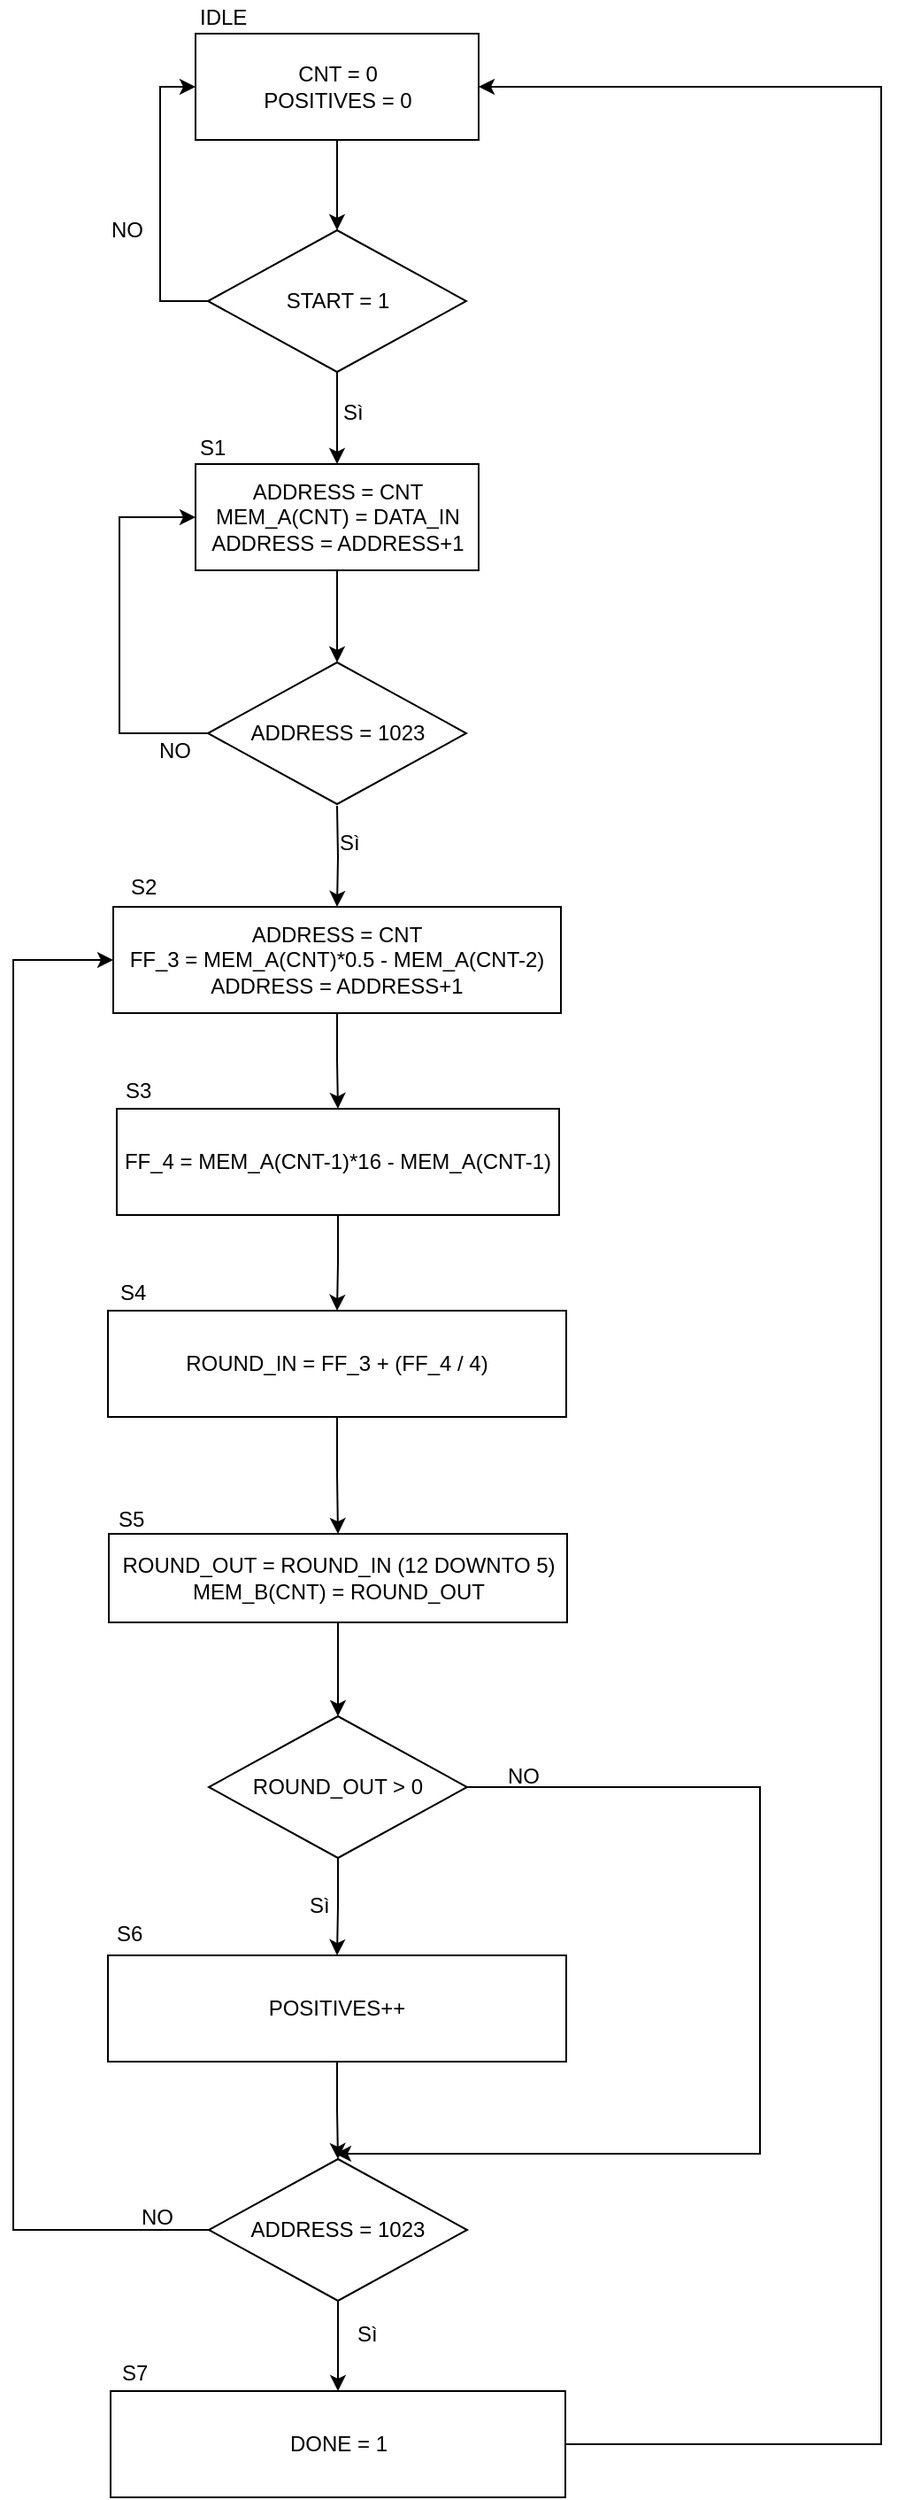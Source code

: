 <mxfile version="10.6.3" type="github"><diagram id="Q2Cqu0K0B7bjCWtc9zZl" name="Page-1"><mxGraphModel dx="1250" dy="555" grid="1" gridSize="10" guides="1" tooltips="1" connect="1" arrows="1" fold="1" page="1" pageScale="1" pageWidth="827" pageHeight="1169" math="0" shadow="0"><root><mxCell id="0"/><mxCell id="1" parent="0"/><mxCell id="Qgo2Yb9ARhmask6T_yiK-40" style="edgeStyle=orthogonalEdgeStyle;rounded=0;orthogonalLoop=1;jettySize=auto;html=1;exitX=0.5;exitY=1;exitDx=0;exitDy=0;entryX=0.5;entryY=0;entryDx=0;entryDy=0;" parent="1" source="Qgo2Yb9ARhmask6T_yiK-1" target="Qgo2Yb9ARhmask6T_yiK-38" edge="1"><mxGeometry relative="1" as="geometry"/></mxCell><mxCell id="Qgo2Yb9ARhmask6T_yiK-1" value="&lt;div&gt;CNT = 0&lt;/div&gt;&lt;div&gt;POSITIVES = 0&lt;br&gt;&lt;/div&gt;" style="rounded=0;whiteSpace=wrap;html=1;" parent="1" vertex="1"><mxGeometry x="270.5" y="95" width="160" height="60" as="geometry"/></mxCell><mxCell id="Qgo2Yb9ARhmask6T_yiK-2" value="IDLE" style="text;html=1;resizable=0;points=[];autosize=1;align=left;verticalAlign=top;spacingTop=-4;" parent="1" vertex="1"><mxGeometry x="270.5" y="76" width="40" height="20" as="geometry"/></mxCell><mxCell id="Qgo2Yb9ARhmask6T_yiK-7" style="edgeStyle=orthogonalEdgeStyle;rounded=0;orthogonalLoop=1;jettySize=auto;html=1;exitX=0.5;exitY=1;exitDx=0;exitDy=0;entryX=0.5;entryY=0;entryDx=0;entryDy=0;" parent="1" source="Qgo2Yb9ARhmask6T_yiK-8" target="Qgo2Yb9ARhmask6T_yiK-11" edge="1"><mxGeometry relative="1" as="geometry"><mxPoint x="350.5" y="447" as="targetPoint"/></mxGeometry></mxCell><mxCell id="Qgo2Yb9ARhmask6T_yiK-8" value="&lt;div&gt;ADDRESS = CNT&lt;br&gt;&lt;/div&gt;&lt;div&gt;MEM_A(CNT) = DATA_IN&lt;/div&gt;&lt;div&gt;ADDRESS = ADDRESS+1&lt;br&gt;&lt;/div&gt;" style="rounded=0;whiteSpace=wrap;html=1;" parent="1" vertex="1"><mxGeometry x="270.5" y="338" width="160" height="60" as="geometry"/></mxCell><mxCell id="Qgo2Yb9ARhmask6T_yiK-9" value="S1" style="text;html=1;resizable=0;points=[];autosize=1;align=left;verticalAlign=top;spacingTop=-4;" parent="1" vertex="1"><mxGeometry x="270.5" y="319" width="30" height="20" as="geometry"/></mxCell><mxCell id="Qgo2Yb9ARhmask6T_yiK-12" style="edgeStyle=orthogonalEdgeStyle;rounded=0;orthogonalLoop=1;jettySize=auto;html=1;exitX=0;exitY=0.5;exitDx=0;exitDy=0;entryX=0;entryY=0.5;entryDx=0;entryDy=0;" parent="1" source="Qgo2Yb9ARhmask6T_yiK-11" target="Qgo2Yb9ARhmask6T_yiK-8" edge="1"><mxGeometry relative="1" as="geometry"><Array as="points"><mxPoint x="227.5" y="490"/><mxPoint x="227.5" y="368"/></Array></mxGeometry></mxCell><mxCell id="Qgo2Yb9ARhmask6T_yiK-11" value="ADDRESS = 1023" style="rhombus;whiteSpace=wrap;html=1;" parent="1" vertex="1"><mxGeometry x="277.5" y="450" width="146" height="80" as="geometry"/></mxCell><mxCell id="Qgo2Yb9ARhmask6T_yiK-13" value="NO" style="text;html=1;resizable=0;points=[];autosize=1;align=left;verticalAlign=top;spacingTop=-4;" parent="1" vertex="1"><mxGeometry x="247.5" y="490" width="30" height="20" as="geometry"/></mxCell><mxCell id="Qgo2Yb9ARhmask6T_yiK-22" value="" style="edgeStyle=orthogonalEdgeStyle;rounded=0;orthogonalLoop=1;jettySize=auto;html=1;" parent="1" source="Qgo2Yb9ARhmask6T_yiK-16" target="Qgo2Yb9ARhmask6T_yiK-21" edge="1"><mxGeometry relative="1" as="geometry"/></mxCell><mxCell id="Qgo2Yb9ARhmask6T_yiK-16" value="&lt;div&gt;ADDRESS = CNT&lt;br&gt;&lt;/div&gt;&lt;div&gt;&lt;div&gt;FF_3 = MEM_A(CNT)*0.5 - MEM_A(CNT-2)&lt;br&gt;&lt;/div&gt;ADDRESS = ADDRESS+1&lt;/div&gt;" style="rounded=0;whiteSpace=wrap;html=1;" parent="1" vertex="1"><mxGeometry x="224" y="588" width="253" height="60" as="geometry"/></mxCell><mxCell id="Qgo2Yb9ARhmask6T_yiK-25" value="" style="edgeStyle=orthogonalEdgeStyle;rounded=0;orthogonalLoop=1;jettySize=auto;html=1;" parent="1" source="Qgo2Yb9ARhmask6T_yiK-21" target="Qgo2Yb9ARhmask6T_yiK-24" edge="1"><mxGeometry relative="1" as="geometry"/></mxCell><mxCell id="Qgo2Yb9ARhmask6T_yiK-21" value="FF_4 = MEM_A(CNT-1)*16 - MEM_A(CNT-1)" style="rounded=0;whiteSpace=wrap;html=1;" parent="1" vertex="1"><mxGeometry x="226" y="702" width="250" height="60" as="geometry"/></mxCell><mxCell id="ZcKgzS6efg3AVejuTFJ0-3" value="" style="edgeStyle=orthogonalEdgeStyle;rounded=0;orthogonalLoop=1;jettySize=auto;html=1;" parent="1" source="Qgo2Yb9ARhmask6T_yiK-24" target="ZcKgzS6efg3AVejuTFJ0-1" edge="1"><mxGeometry relative="1" as="geometry"/></mxCell><mxCell id="Qgo2Yb9ARhmask6T_yiK-24" value="&lt;div&gt;ROUND_IN = FF_3 + (FF_4 / 4)&lt;/div&gt;" style="rounded=0;whiteSpace=wrap;html=1;" parent="1" vertex="1"><mxGeometry x="221" y="816" width="259" height="60" as="geometry"/></mxCell><mxCell id="Qgo2Yb9ARhmask6T_yiK-19" value="Sì" style="text;html=1;resizable=0;points=[];autosize=1;align=left;verticalAlign=top;spacingTop=-4;" parent="1" vertex="1"><mxGeometry x="350" y="541.5" width="30" height="20" as="geometry"/></mxCell><mxCell id="Qgo2Yb9ARhmask6T_yiK-30" style="edgeStyle=orthogonalEdgeStyle;rounded=0;orthogonalLoop=1;jettySize=auto;html=1;exitX=0;exitY=0.5;exitDx=0;exitDy=0;entryX=0;entryY=0.5;entryDx=0;entryDy=0;" parent="1" source="Qgo2Yb9ARhmask6T_yiK-20" target="Qgo2Yb9ARhmask6T_yiK-16" edge="1"><mxGeometry relative="1" as="geometry"><Array as="points"><mxPoint x="167.5" y="1335"/><mxPoint x="167.5" y="618"/></Array></mxGeometry></mxCell><mxCell id="Qgo2Yb9ARhmask6T_yiK-37" value="" style="edgeStyle=orthogonalEdgeStyle;rounded=0;orthogonalLoop=1;jettySize=auto;html=1;" parent="1" source="Qgo2Yb9ARhmask6T_yiK-20" target="Qgo2Yb9ARhmask6T_yiK-36" edge="1"><mxGeometry relative="1" as="geometry"/></mxCell><mxCell id="Qgo2Yb9ARhmask6T_yiK-20" value="ADDRESS = 1023" style="rhombus;whiteSpace=wrap;html=1;" parent="1" vertex="1"><mxGeometry x="278" y="1295" width="146" height="80" as="geometry"/></mxCell><mxCell id="Qgo2Yb9ARhmask6T_yiK-28" style="edgeStyle=orthogonalEdgeStyle;rounded=0;orthogonalLoop=1;jettySize=auto;html=1;exitX=0.5;exitY=1;exitDx=0;exitDy=0;entryX=0.5;entryY=0;entryDx=0;entryDy=0;" parent="1" target="Qgo2Yb9ARhmask6T_yiK-16" edge="1"><mxGeometry relative="1" as="geometry"><mxPoint x="350.5" y="531" as="sourcePoint"/></mxGeometry></mxCell><mxCell id="Qgo2Yb9ARhmask6T_yiK-31" value="NO" style="text;html=1;resizable=0;points=[];autosize=1;align=left;verticalAlign=top;spacingTop=-4;" parent="1" vertex="1"><mxGeometry x="237.5" y="1318" width="30" height="20" as="geometry"/></mxCell><mxCell id="Qgo2Yb9ARhmask6T_yiK-34" value="Sì" style="text;html=1;resizable=0;points=[];autosize=1;align=left;verticalAlign=top;spacingTop=-4;" parent="1" vertex="1"><mxGeometry x="359.5" y="1384" width="30" height="20" as="geometry"/></mxCell><mxCell id="Qgo2Yb9ARhmask6T_yiK-62" style="edgeStyle=orthogonalEdgeStyle;rounded=0;orthogonalLoop=1;jettySize=auto;html=1;exitX=1;exitY=0.5;exitDx=0;exitDy=0;entryX=1;entryY=0.5;entryDx=0;entryDy=0;" parent="1" source="Qgo2Yb9ARhmask6T_yiK-36" target="Qgo2Yb9ARhmask6T_yiK-1" edge="1"><mxGeometry relative="1" as="geometry"><Array as="points"><mxPoint x="658" y="1456"/><mxPoint x="658" y="125"/></Array></mxGeometry></mxCell><mxCell id="Qgo2Yb9ARhmask6T_yiK-36" value="DONE = 1" style="rounded=0;whiteSpace=wrap;html=1;" parent="1" vertex="1"><mxGeometry x="222.5" y="1426" width="257" height="60" as="geometry"/></mxCell><mxCell id="Qgo2Yb9ARhmask6T_yiK-39" style="edgeStyle=orthogonalEdgeStyle;rounded=0;orthogonalLoop=1;jettySize=auto;html=1;exitX=0.5;exitY=1;exitDx=0;exitDy=0;entryX=0.5;entryY=0;entryDx=0;entryDy=0;" parent="1" source="Qgo2Yb9ARhmask6T_yiK-38" target="Qgo2Yb9ARhmask6T_yiK-8" edge="1"><mxGeometry relative="1" as="geometry"/></mxCell><mxCell id="Qgo2Yb9ARhmask6T_yiK-41" style="edgeStyle=orthogonalEdgeStyle;rounded=0;orthogonalLoop=1;jettySize=auto;html=1;exitX=0;exitY=0.5;exitDx=0;exitDy=0;entryX=0;entryY=0.5;entryDx=0;entryDy=0;" parent="1" source="Qgo2Yb9ARhmask6T_yiK-38" target="Qgo2Yb9ARhmask6T_yiK-1" edge="1"><mxGeometry relative="1" as="geometry"/></mxCell><mxCell id="Qgo2Yb9ARhmask6T_yiK-38" value="START = 1" style="rhombus;whiteSpace=wrap;html=1;" parent="1" vertex="1"><mxGeometry x="277.5" y="206" width="146" height="80" as="geometry"/></mxCell><mxCell id="Qgo2Yb9ARhmask6T_yiK-42" value="NO" style="text;html=1;resizable=0;points=[];autosize=1;align=left;verticalAlign=top;spacingTop=-4;" parent="1" vertex="1"><mxGeometry x="220.5" y="196" width="30" height="20" as="geometry"/></mxCell><mxCell id="Qgo2Yb9ARhmask6T_yiK-43" value="Sì" style="text;html=1;resizable=0;points=[];autosize=1;align=left;verticalAlign=top;spacingTop=-4;" parent="1" vertex="1"><mxGeometry x="351.5" y="299" width="30" height="20" as="geometry"/></mxCell><mxCell id="Qgo2Yb9ARhmask6T_yiK-45" value="S2" style="text;html=1;resizable=0;points=[];autosize=1;align=left;verticalAlign=top;spacingTop=-4;" parent="1" vertex="1"><mxGeometry x="232" y="567" width="30" height="20" as="geometry"/></mxCell><mxCell id="Qgo2Yb9ARhmask6T_yiK-46" value="S3" style="text;html=1;resizable=0;points=[];autosize=1;align=left;verticalAlign=top;spacingTop=-4;" parent="1" vertex="1"><mxGeometry x="229" y="682" width="30" height="20" as="geometry"/></mxCell><mxCell id="Qgo2Yb9ARhmask6T_yiK-47" value="S4" style="text;html=1;resizable=0;points=[];autosize=1;align=left;verticalAlign=top;spacingTop=-4;" parent="1" vertex="1"><mxGeometry x="226" y="796" width="30" height="20" as="geometry"/></mxCell><mxCell id="Qgo2Yb9ARhmask6T_yiK-55" value="" style="edgeStyle=orthogonalEdgeStyle;rounded=0;orthogonalLoop=1;jettySize=auto;html=1;" parent="1" source="Qgo2Yb9ARhmask6T_yiK-51" target="Qgo2Yb9ARhmask6T_yiK-53" edge="1"><mxGeometry relative="1" as="geometry"/></mxCell><mxCell id="ZcKgzS6efg3AVejuTFJ0-6" style="edgeStyle=orthogonalEdgeStyle;rounded=0;orthogonalLoop=1;jettySize=auto;html=1;exitX=1;exitY=0.5;exitDx=0;exitDy=0;" parent="1" source="Qgo2Yb9ARhmask6T_yiK-51" edge="1"><mxGeometry relative="1" as="geometry"><mxPoint x="349.5" y="1292" as="targetPoint"/><Array as="points"><mxPoint x="589.5" y="1085"/><mxPoint x="589.5" y="1292"/></Array></mxGeometry></mxCell><mxCell id="Qgo2Yb9ARhmask6T_yiK-51" value="ROUND_OUT &amp;gt; 0" style="rhombus;whiteSpace=wrap;html=1;" parent="1" vertex="1"><mxGeometry x="278" y="1045" width="146" height="80" as="geometry"/></mxCell><mxCell id="Qgo2Yb9ARhmask6T_yiK-56" value="" style="edgeStyle=orthogonalEdgeStyle;rounded=0;orthogonalLoop=1;jettySize=auto;html=1;" parent="1" source="Qgo2Yb9ARhmask6T_yiK-53" target="Qgo2Yb9ARhmask6T_yiK-20" edge="1"><mxGeometry relative="1" as="geometry"/></mxCell><mxCell id="Qgo2Yb9ARhmask6T_yiK-53" value="POSITIVES++" style="rounded=0;whiteSpace=wrap;html=1;" parent="1" vertex="1"><mxGeometry x="221" y="1180" width="259" height="60" as="geometry"/></mxCell><mxCell id="Qgo2Yb9ARhmask6T_yiK-57" value="Sì" style="text;html=1;resizable=0;points=[];autosize=1;align=left;verticalAlign=top;spacingTop=-4;" parent="1" vertex="1"><mxGeometry x="332.5" y="1141.5" width="30" height="20" as="geometry"/></mxCell><mxCell id="Qgo2Yb9ARhmask6T_yiK-59" value="NO" style="text;html=1;resizable=0;points=[];autosize=1;align=left;verticalAlign=top;spacingTop=-4;" parent="1" vertex="1"><mxGeometry x="445" y="1069" width="30" height="20" as="geometry"/></mxCell><mxCell id="Qgo2Yb9ARhmask6T_yiK-63" value="S6" style="text;html=1;resizable=0;points=[];autosize=1;align=left;verticalAlign=top;spacingTop=-4;" parent="1" vertex="1"><mxGeometry x="224" y="1157.5" width="30" height="20" as="geometry"/></mxCell><mxCell id="Qgo2Yb9ARhmask6T_yiK-64" value="S7" style="text;html=1;resizable=0;points=[];autosize=1;align=left;verticalAlign=top;spacingTop=-4;" parent="1" vertex="1"><mxGeometry x="226.5" y="1406" width="30" height="20" as="geometry"/></mxCell><mxCell id="ZcKgzS6efg3AVejuTFJ0-5" value="" style="edgeStyle=orthogonalEdgeStyle;rounded=0;orthogonalLoop=1;jettySize=auto;html=1;entryX=0.5;entryY=0;entryDx=0;entryDy=0;" parent="1" source="ZcKgzS6efg3AVejuTFJ0-1" target="Qgo2Yb9ARhmask6T_yiK-51" edge="1"><mxGeometry relative="1" as="geometry"><mxPoint x="350" y="1072" as="targetPoint"/></mxGeometry></mxCell><mxCell id="ZcKgzS6efg3AVejuTFJ0-1" value="&lt;div&gt;ROUND_OUT = ROUND_IN (12 DOWNTO 5)&lt;/div&gt;&lt;div&gt;&lt;span&gt;MEM_B(CNT) = ROUND_OUT&lt;/span&gt;&lt;/div&gt;" style="rounded=0;whiteSpace=wrap;html=1;" parent="1" vertex="1"><mxGeometry x="221.5" y="942" width="259" height="50" as="geometry"/></mxCell><mxCell id="ZcKgzS6efg3AVejuTFJ0-2" value="S5&lt;br&gt;" style="text;html=1;resizable=0;points=[];autosize=1;align=left;verticalAlign=top;spacingTop=-4;" parent="1" vertex="1"><mxGeometry x="225" y="924" width="30" height="20" as="geometry"/></mxCell></root></mxGraphModel></diagram></mxfile>